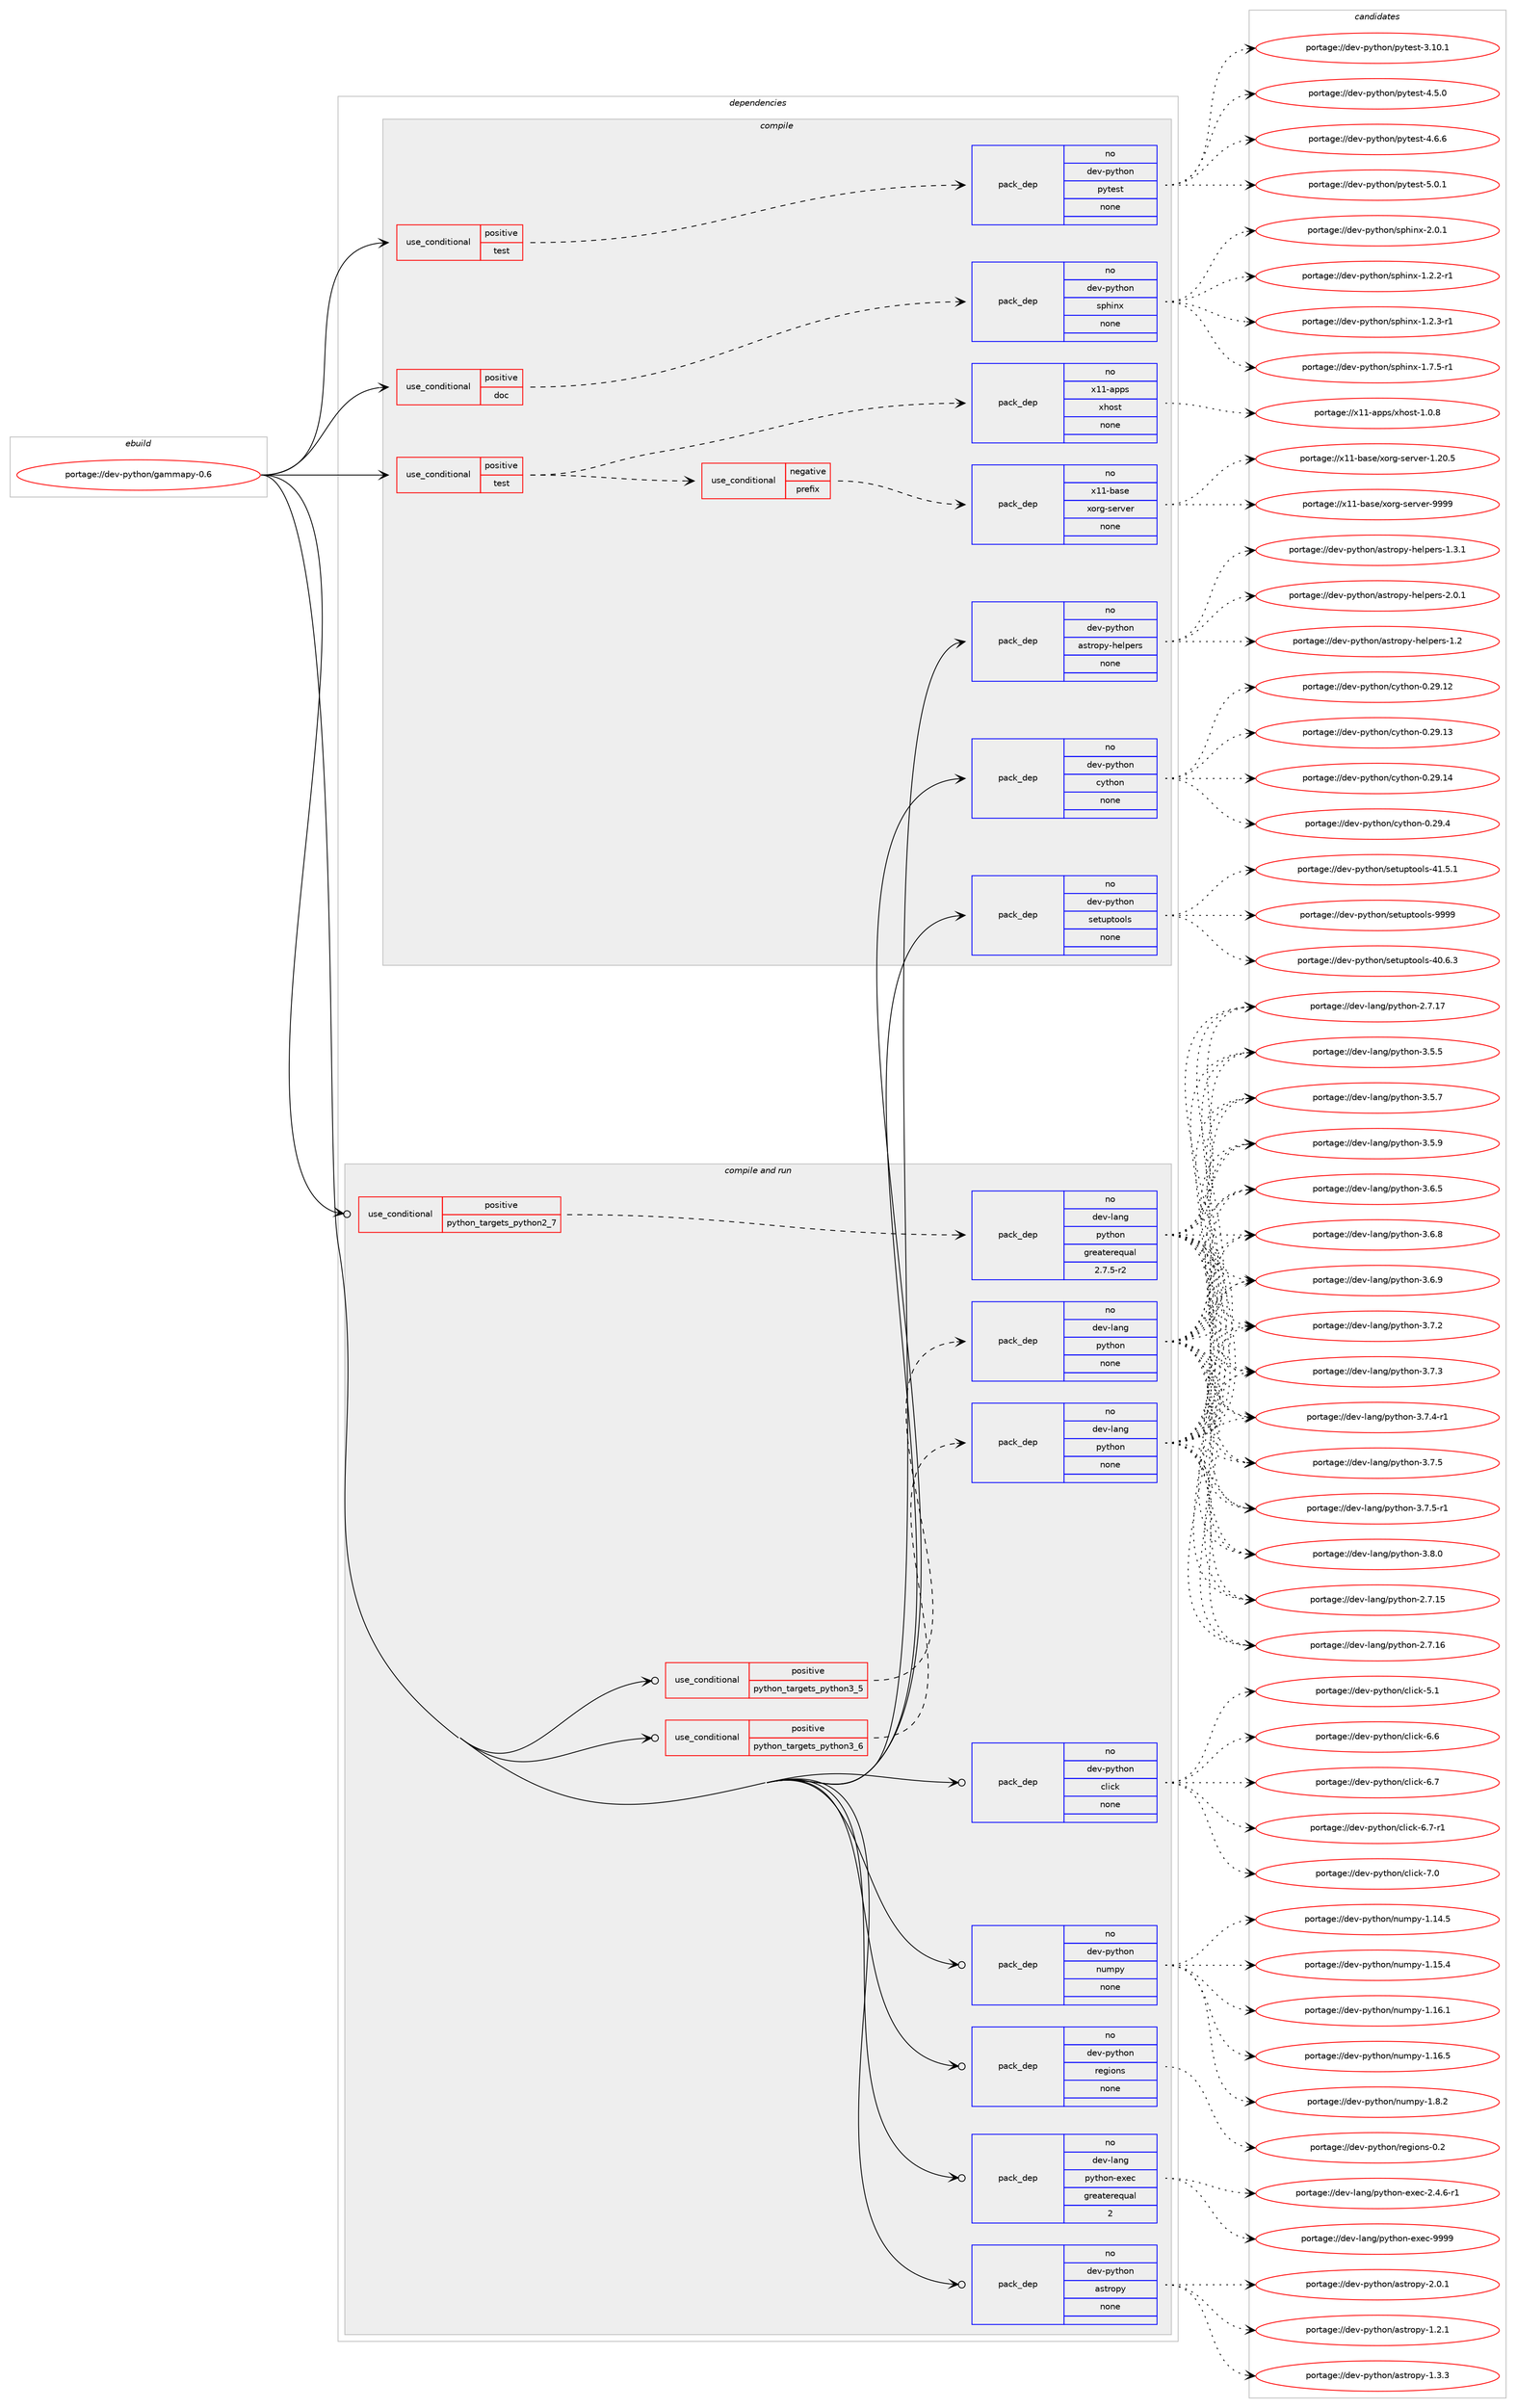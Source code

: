 digraph prolog {

# *************
# Graph options
# *************

newrank=true;
concentrate=true;
compound=true;
graph [rankdir=LR,fontname=Helvetica,fontsize=10,ranksep=1.5];#, ranksep=2.5, nodesep=0.2];
edge  [arrowhead=vee];
node  [fontname=Helvetica,fontsize=10];

# **********
# The ebuild
# **********

subgraph cluster_leftcol {
color=gray;
rank=same;
label=<<i>ebuild</i>>;
id [label="portage://dev-python/gammapy-0.6", color=red, width=4, href="../dev-python/gammapy-0.6.svg"];
}

# ****************
# The dependencies
# ****************

subgraph cluster_midcol {
color=gray;
label=<<i>dependencies</i>>;
subgraph cluster_compile {
fillcolor="#eeeeee";
style=filled;
label=<<i>compile</i>>;
subgraph cond29113 {
dependency140953 [label=<<TABLE BORDER="0" CELLBORDER="1" CELLSPACING="0" CELLPADDING="4"><TR><TD ROWSPAN="3" CELLPADDING="10">use_conditional</TD></TR><TR><TD>positive</TD></TR><TR><TD>doc</TD></TR></TABLE>>, shape=none, color=red];
subgraph pack108524 {
dependency140954 [label=<<TABLE BORDER="0" CELLBORDER="1" CELLSPACING="0" CELLPADDING="4" WIDTH="220"><TR><TD ROWSPAN="6" CELLPADDING="30">pack_dep</TD></TR><TR><TD WIDTH="110">no</TD></TR><TR><TD>dev-python</TD></TR><TR><TD>sphinx</TD></TR><TR><TD>none</TD></TR><TR><TD></TD></TR></TABLE>>, shape=none, color=blue];
}
dependency140953:e -> dependency140954:w [weight=20,style="dashed",arrowhead="vee"];
}
id:e -> dependency140953:w [weight=20,style="solid",arrowhead="vee"];
subgraph cond29114 {
dependency140955 [label=<<TABLE BORDER="0" CELLBORDER="1" CELLSPACING="0" CELLPADDING="4"><TR><TD ROWSPAN="3" CELLPADDING="10">use_conditional</TD></TR><TR><TD>positive</TD></TR><TR><TD>test</TD></TR></TABLE>>, shape=none, color=red];
subgraph cond29115 {
dependency140956 [label=<<TABLE BORDER="0" CELLBORDER="1" CELLSPACING="0" CELLPADDING="4"><TR><TD ROWSPAN="3" CELLPADDING="10">use_conditional</TD></TR><TR><TD>negative</TD></TR><TR><TD>prefix</TD></TR></TABLE>>, shape=none, color=red];
subgraph pack108525 {
dependency140957 [label=<<TABLE BORDER="0" CELLBORDER="1" CELLSPACING="0" CELLPADDING="4" WIDTH="220"><TR><TD ROWSPAN="6" CELLPADDING="30">pack_dep</TD></TR><TR><TD WIDTH="110">no</TD></TR><TR><TD>x11-base</TD></TR><TR><TD>xorg-server</TD></TR><TR><TD>none</TD></TR><TR><TD></TD></TR></TABLE>>, shape=none, color=blue];
}
dependency140956:e -> dependency140957:w [weight=20,style="dashed",arrowhead="vee"];
}
dependency140955:e -> dependency140956:w [weight=20,style="dashed",arrowhead="vee"];
subgraph pack108526 {
dependency140958 [label=<<TABLE BORDER="0" CELLBORDER="1" CELLSPACING="0" CELLPADDING="4" WIDTH="220"><TR><TD ROWSPAN="6" CELLPADDING="30">pack_dep</TD></TR><TR><TD WIDTH="110">no</TD></TR><TR><TD>x11-apps</TD></TR><TR><TD>xhost</TD></TR><TR><TD>none</TD></TR><TR><TD></TD></TR></TABLE>>, shape=none, color=blue];
}
dependency140955:e -> dependency140958:w [weight=20,style="dashed",arrowhead="vee"];
}
id:e -> dependency140955:w [weight=20,style="solid",arrowhead="vee"];
subgraph cond29116 {
dependency140959 [label=<<TABLE BORDER="0" CELLBORDER="1" CELLSPACING="0" CELLPADDING="4"><TR><TD ROWSPAN="3" CELLPADDING="10">use_conditional</TD></TR><TR><TD>positive</TD></TR><TR><TD>test</TD></TR></TABLE>>, shape=none, color=red];
subgraph pack108527 {
dependency140960 [label=<<TABLE BORDER="0" CELLBORDER="1" CELLSPACING="0" CELLPADDING="4" WIDTH="220"><TR><TD ROWSPAN="6" CELLPADDING="30">pack_dep</TD></TR><TR><TD WIDTH="110">no</TD></TR><TR><TD>dev-python</TD></TR><TR><TD>pytest</TD></TR><TR><TD>none</TD></TR><TR><TD></TD></TR></TABLE>>, shape=none, color=blue];
}
dependency140959:e -> dependency140960:w [weight=20,style="dashed",arrowhead="vee"];
}
id:e -> dependency140959:w [weight=20,style="solid",arrowhead="vee"];
subgraph pack108528 {
dependency140961 [label=<<TABLE BORDER="0" CELLBORDER="1" CELLSPACING="0" CELLPADDING="4" WIDTH="220"><TR><TD ROWSPAN="6" CELLPADDING="30">pack_dep</TD></TR><TR><TD WIDTH="110">no</TD></TR><TR><TD>dev-python</TD></TR><TR><TD>astropy-helpers</TD></TR><TR><TD>none</TD></TR><TR><TD></TD></TR></TABLE>>, shape=none, color=blue];
}
id:e -> dependency140961:w [weight=20,style="solid",arrowhead="vee"];
subgraph pack108529 {
dependency140962 [label=<<TABLE BORDER="0" CELLBORDER="1" CELLSPACING="0" CELLPADDING="4" WIDTH="220"><TR><TD ROWSPAN="6" CELLPADDING="30">pack_dep</TD></TR><TR><TD WIDTH="110">no</TD></TR><TR><TD>dev-python</TD></TR><TR><TD>cython</TD></TR><TR><TD>none</TD></TR><TR><TD></TD></TR></TABLE>>, shape=none, color=blue];
}
id:e -> dependency140962:w [weight=20,style="solid",arrowhead="vee"];
subgraph pack108530 {
dependency140963 [label=<<TABLE BORDER="0" CELLBORDER="1" CELLSPACING="0" CELLPADDING="4" WIDTH="220"><TR><TD ROWSPAN="6" CELLPADDING="30">pack_dep</TD></TR><TR><TD WIDTH="110">no</TD></TR><TR><TD>dev-python</TD></TR><TR><TD>setuptools</TD></TR><TR><TD>none</TD></TR><TR><TD></TD></TR></TABLE>>, shape=none, color=blue];
}
id:e -> dependency140963:w [weight=20,style="solid",arrowhead="vee"];
}
subgraph cluster_compileandrun {
fillcolor="#eeeeee";
style=filled;
label=<<i>compile and run</i>>;
subgraph cond29117 {
dependency140964 [label=<<TABLE BORDER="0" CELLBORDER="1" CELLSPACING="0" CELLPADDING="4"><TR><TD ROWSPAN="3" CELLPADDING="10">use_conditional</TD></TR><TR><TD>positive</TD></TR><TR><TD>python_targets_python2_7</TD></TR></TABLE>>, shape=none, color=red];
subgraph pack108531 {
dependency140965 [label=<<TABLE BORDER="0" CELLBORDER="1" CELLSPACING="0" CELLPADDING="4" WIDTH="220"><TR><TD ROWSPAN="6" CELLPADDING="30">pack_dep</TD></TR><TR><TD WIDTH="110">no</TD></TR><TR><TD>dev-lang</TD></TR><TR><TD>python</TD></TR><TR><TD>greaterequal</TD></TR><TR><TD>2.7.5-r2</TD></TR></TABLE>>, shape=none, color=blue];
}
dependency140964:e -> dependency140965:w [weight=20,style="dashed",arrowhead="vee"];
}
id:e -> dependency140964:w [weight=20,style="solid",arrowhead="odotvee"];
subgraph cond29118 {
dependency140966 [label=<<TABLE BORDER="0" CELLBORDER="1" CELLSPACING="0" CELLPADDING="4"><TR><TD ROWSPAN="3" CELLPADDING="10">use_conditional</TD></TR><TR><TD>positive</TD></TR><TR><TD>python_targets_python3_5</TD></TR></TABLE>>, shape=none, color=red];
subgraph pack108532 {
dependency140967 [label=<<TABLE BORDER="0" CELLBORDER="1" CELLSPACING="0" CELLPADDING="4" WIDTH="220"><TR><TD ROWSPAN="6" CELLPADDING="30">pack_dep</TD></TR><TR><TD WIDTH="110">no</TD></TR><TR><TD>dev-lang</TD></TR><TR><TD>python</TD></TR><TR><TD>none</TD></TR><TR><TD></TD></TR></TABLE>>, shape=none, color=blue];
}
dependency140966:e -> dependency140967:w [weight=20,style="dashed",arrowhead="vee"];
}
id:e -> dependency140966:w [weight=20,style="solid",arrowhead="odotvee"];
subgraph cond29119 {
dependency140968 [label=<<TABLE BORDER="0" CELLBORDER="1" CELLSPACING="0" CELLPADDING="4"><TR><TD ROWSPAN="3" CELLPADDING="10">use_conditional</TD></TR><TR><TD>positive</TD></TR><TR><TD>python_targets_python3_6</TD></TR></TABLE>>, shape=none, color=red];
subgraph pack108533 {
dependency140969 [label=<<TABLE BORDER="0" CELLBORDER="1" CELLSPACING="0" CELLPADDING="4" WIDTH="220"><TR><TD ROWSPAN="6" CELLPADDING="30">pack_dep</TD></TR><TR><TD WIDTH="110">no</TD></TR><TR><TD>dev-lang</TD></TR><TR><TD>python</TD></TR><TR><TD>none</TD></TR><TR><TD></TD></TR></TABLE>>, shape=none, color=blue];
}
dependency140968:e -> dependency140969:w [weight=20,style="dashed",arrowhead="vee"];
}
id:e -> dependency140968:w [weight=20,style="solid",arrowhead="odotvee"];
subgraph pack108534 {
dependency140970 [label=<<TABLE BORDER="0" CELLBORDER="1" CELLSPACING="0" CELLPADDING="4" WIDTH="220"><TR><TD ROWSPAN="6" CELLPADDING="30">pack_dep</TD></TR><TR><TD WIDTH="110">no</TD></TR><TR><TD>dev-lang</TD></TR><TR><TD>python-exec</TD></TR><TR><TD>greaterequal</TD></TR><TR><TD>2</TD></TR></TABLE>>, shape=none, color=blue];
}
id:e -> dependency140970:w [weight=20,style="solid",arrowhead="odotvee"];
subgraph pack108535 {
dependency140971 [label=<<TABLE BORDER="0" CELLBORDER="1" CELLSPACING="0" CELLPADDING="4" WIDTH="220"><TR><TD ROWSPAN="6" CELLPADDING="30">pack_dep</TD></TR><TR><TD WIDTH="110">no</TD></TR><TR><TD>dev-python</TD></TR><TR><TD>astropy</TD></TR><TR><TD>none</TD></TR><TR><TD></TD></TR></TABLE>>, shape=none, color=blue];
}
id:e -> dependency140971:w [weight=20,style="solid",arrowhead="odotvee"];
subgraph pack108536 {
dependency140972 [label=<<TABLE BORDER="0" CELLBORDER="1" CELLSPACING="0" CELLPADDING="4" WIDTH="220"><TR><TD ROWSPAN="6" CELLPADDING="30">pack_dep</TD></TR><TR><TD WIDTH="110">no</TD></TR><TR><TD>dev-python</TD></TR><TR><TD>click</TD></TR><TR><TD>none</TD></TR><TR><TD></TD></TR></TABLE>>, shape=none, color=blue];
}
id:e -> dependency140972:w [weight=20,style="solid",arrowhead="odotvee"];
subgraph pack108537 {
dependency140973 [label=<<TABLE BORDER="0" CELLBORDER="1" CELLSPACING="0" CELLPADDING="4" WIDTH="220"><TR><TD ROWSPAN="6" CELLPADDING="30">pack_dep</TD></TR><TR><TD WIDTH="110">no</TD></TR><TR><TD>dev-python</TD></TR><TR><TD>numpy</TD></TR><TR><TD>none</TD></TR><TR><TD></TD></TR></TABLE>>, shape=none, color=blue];
}
id:e -> dependency140973:w [weight=20,style="solid",arrowhead="odotvee"];
subgraph pack108538 {
dependency140974 [label=<<TABLE BORDER="0" CELLBORDER="1" CELLSPACING="0" CELLPADDING="4" WIDTH="220"><TR><TD ROWSPAN="6" CELLPADDING="30">pack_dep</TD></TR><TR><TD WIDTH="110">no</TD></TR><TR><TD>dev-python</TD></TR><TR><TD>regions</TD></TR><TR><TD>none</TD></TR><TR><TD></TD></TR></TABLE>>, shape=none, color=blue];
}
id:e -> dependency140974:w [weight=20,style="solid",arrowhead="odotvee"];
}
subgraph cluster_run {
fillcolor="#eeeeee";
style=filled;
label=<<i>run</i>>;
}
}

# **************
# The candidates
# **************

subgraph cluster_choices {
rank=same;
color=gray;
label=<<i>candidates</i>>;

subgraph choice108524 {
color=black;
nodesep=1;
choiceportage10010111845112121116104111110471151121041051101204549465046504511449 [label="portage://dev-python/sphinx-1.2.2-r1", color=red, width=4,href="../dev-python/sphinx-1.2.2-r1.svg"];
choiceportage10010111845112121116104111110471151121041051101204549465046514511449 [label="portage://dev-python/sphinx-1.2.3-r1", color=red, width=4,href="../dev-python/sphinx-1.2.3-r1.svg"];
choiceportage10010111845112121116104111110471151121041051101204549465546534511449 [label="portage://dev-python/sphinx-1.7.5-r1", color=red, width=4,href="../dev-python/sphinx-1.7.5-r1.svg"];
choiceportage1001011184511212111610411111047115112104105110120455046484649 [label="portage://dev-python/sphinx-2.0.1", color=red, width=4,href="../dev-python/sphinx-2.0.1.svg"];
dependency140954:e -> choiceportage10010111845112121116104111110471151121041051101204549465046504511449:w [style=dotted,weight="100"];
dependency140954:e -> choiceportage10010111845112121116104111110471151121041051101204549465046514511449:w [style=dotted,weight="100"];
dependency140954:e -> choiceportage10010111845112121116104111110471151121041051101204549465546534511449:w [style=dotted,weight="100"];
dependency140954:e -> choiceportage1001011184511212111610411111047115112104105110120455046484649:w [style=dotted,weight="100"];
}
subgraph choice108525 {
color=black;
nodesep=1;
choiceportage1204949459897115101471201111141034511510111411810111445494650484653 [label="portage://x11-base/xorg-server-1.20.5", color=red, width=4,href="../x11-base/xorg-server-1.20.5.svg"];
choiceportage120494945989711510147120111114103451151011141181011144557575757 [label="portage://x11-base/xorg-server-9999", color=red, width=4,href="../x11-base/xorg-server-9999.svg"];
dependency140957:e -> choiceportage1204949459897115101471201111141034511510111411810111445494650484653:w [style=dotted,weight="100"];
dependency140957:e -> choiceportage120494945989711510147120111114103451151011141181011144557575757:w [style=dotted,weight="100"];
}
subgraph choice108526 {
color=black;
nodesep=1;
choiceportage1204949459711211211547120104111115116454946484656 [label="portage://x11-apps/xhost-1.0.8", color=red, width=4,href="../x11-apps/xhost-1.0.8.svg"];
dependency140958:e -> choiceportage1204949459711211211547120104111115116454946484656:w [style=dotted,weight="100"];
}
subgraph choice108527 {
color=black;
nodesep=1;
choiceportage100101118451121211161041111104711212111610111511645514649484649 [label="portage://dev-python/pytest-3.10.1", color=red, width=4,href="../dev-python/pytest-3.10.1.svg"];
choiceportage1001011184511212111610411111047112121116101115116455246534648 [label="portage://dev-python/pytest-4.5.0", color=red, width=4,href="../dev-python/pytest-4.5.0.svg"];
choiceportage1001011184511212111610411111047112121116101115116455246544654 [label="portage://dev-python/pytest-4.6.6", color=red, width=4,href="../dev-python/pytest-4.6.6.svg"];
choiceportage1001011184511212111610411111047112121116101115116455346484649 [label="portage://dev-python/pytest-5.0.1", color=red, width=4,href="../dev-python/pytest-5.0.1.svg"];
dependency140960:e -> choiceportage100101118451121211161041111104711212111610111511645514649484649:w [style=dotted,weight="100"];
dependency140960:e -> choiceportage1001011184511212111610411111047112121116101115116455246534648:w [style=dotted,weight="100"];
dependency140960:e -> choiceportage1001011184511212111610411111047112121116101115116455246544654:w [style=dotted,weight="100"];
dependency140960:e -> choiceportage1001011184511212111610411111047112121116101115116455346484649:w [style=dotted,weight="100"];
}
subgraph choice108528 {
color=black;
nodesep=1;
choiceportage1001011184511212111610411111047971151161141111121214510410110811210111411545494650 [label="portage://dev-python/astropy-helpers-1.2", color=red, width=4,href="../dev-python/astropy-helpers-1.2.svg"];
choiceportage10010111845112121116104111110479711511611411111212145104101108112101114115454946514649 [label="portage://dev-python/astropy-helpers-1.3.1", color=red, width=4,href="../dev-python/astropy-helpers-1.3.1.svg"];
choiceportage10010111845112121116104111110479711511611411111212145104101108112101114115455046484649 [label="portage://dev-python/astropy-helpers-2.0.1", color=red, width=4,href="../dev-python/astropy-helpers-2.0.1.svg"];
dependency140961:e -> choiceportage1001011184511212111610411111047971151161141111121214510410110811210111411545494650:w [style=dotted,weight="100"];
dependency140961:e -> choiceportage10010111845112121116104111110479711511611411111212145104101108112101114115454946514649:w [style=dotted,weight="100"];
dependency140961:e -> choiceportage10010111845112121116104111110479711511611411111212145104101108112101114115455046484649:w [style=dotted,weight="100"];
}
subgraph choice108529 {
color=black;
nodesep=1;
choiceportage1001011184511212111610411111047991211161041111104548465057464950 [label="portage://dev-python/cython-0.29.12", color=red, width=4,href="../dev-python/cython-0.29.12.svg"];
choiceportage1001011184511212111610411111047991211161041111104548465057464951 [label="portage://dev-python/cython-0.29.13", color=red, width=4,href="../dev-python/cython-0.29.13.svg"];
choiceportage1001011184511212111610411111047991211161041111104548465057464952 [label="portage://dev-python/cython-0.29.14", color=red, width=4,href="../dev-python/cython-0.29.14.svg"];
choiceportage10010111845112121116104111110479912111610411111045484650574652 [label="portage://dev-python/cython-0.29.4", color=red, width=4,href="../dev-python/cython-0.29.4.svg"];
dependency140962:e -> choiceportage1001011184511212111610411111047991211161041111104548465057464950:w [style=dotted,weight="100"];
dependency140962:e -> choiceportage1001011184511212111610411111047991211161041111104548465057464951:w [style=dotted,weight="100"];
dependency140962:e -> choiceportage1001011184511212111610411111047991211161041111104548465057464952:w [style=dotted,weight="100"];
dependency140962:e -> choiceportage10010111845112121116104111110479912111610411111045484650574652:w [style=dotted,weight="100"];
}
subgraph choice108530 {
color=black;
nodesep=1;
choiceportage100101118451121211161041111104711510111611711211611111110811545524846544651 [label="portage://dev-python/setuptools-40.6.3", color=red, width=4,href="../dev-python/setuptools-40.6.3.svg"];
choiceportage100101118451121211161041111104711510111611711211611111110811545524946534649 [label="portage://dev-python/setuptools-41.5.1", color=red, width=4,href="../dev-python/setuptools-41.5.1.svg"];
choiceportage10010111845112121116104111110471151011161171121161111111081154557575757 [label="portage://dev-python/setuptools-9999", color=red, width=4,href="../dev-python/setuptools-9999.svg"];
dependency140963:e -> choiceportage100101118451121211161041111104711510111611711211611111110811545524846544651:w [style=dotted,weight="100"];
dependency140963:e -> choiceportage100101118451121211161041111104711510111611711211611111110811545524946534649:w [style=dotted,weight="100"];
dependency140963:e -> choiceportage10010111845112121116104111110471151011161171121161111111081154557575757:w [style=dotted,weight="100"];
}
subgraph choice108531 {
color=black;
nodesep=1;
choiceportage10010111845108971101034711212111610411111045504655464953 [label="portage://dev-lang/python-2.7.15", color=red, width=4,href="../dev-lang/python-2.7.15.svg"];
choiceportage10010111845108971101034711212111610411111045504655464954 [label="portage://dev-lang/python-2.7.16", color=red, width=4,href="../dev-lang/python-2.7.16.svg"];
choiceportage10010111845108971101034711212111610411111045504655464955 [label="portage://dev-lang/python-2.7.17", color=red, width=4,href="../dev-lang/python-2.7.17.svg"];
choiceportage100101118451089711010347112121116104111110455146534653 [label="portage://dev-lang/python-3.5.5", color=red, width=4,href="../dev-lang/python-3.5.5.svg"];
choiceportage100101118451089711010347112121116104111110455146534655 [label="portage://dev-lang/python-3.5.7", color=red, width=4,href="../dev-lang/python-3.5.7.svg"];
choiceportage100101118451089711010347112121116104111110455146534657 [label="portage://dev-lang/python-3.5.9", color=red, width=4,href="../dev-lang/python-3.5.9.svg"];
choiceportage100101118451089711010347112121116104111110455146544653 [label="portage://dev-lang/python-3.6.5", color=red, width=4,href="../dev-lang/python-3.6.5.svg"];
choiceportage100101118451089711010347112121116104111110455146544656 [label="portage://dev-lang/python-3.6.8", color=red, width=4,href="../dev-lang/python-3.6.8.svg"];
choiceportage100101118451089711010347112121116104111110455146544657 [label="portage://dev-lang/python-3.6.9", color=red, width=4,href="../dev-lang/python-3.6.9.svg"];
choiceportage100101118451089711010347112121116104111110455146554650 [label="portage://dev-lang/python-3.7.2", color=red, width=4,href="../dev-lang/python-3.7.2.svg"];
choiceportage100101118451089711010347112121116104111110455146554651 [label="portage://dev-lang/python-3.7.3", color=red, width=4,href="../dev-lang/python-3.7.3.svg"];
choiceportage1001011184510897110103471121211161041111104551465546524511449 [label="portage://dev-lang/python-3.7.4-r1", color=red, width=4,href="../dev-lang/python-3.7.4-r1.svg"];
choiceportage100101118451089711010347112121116104111110455146554653 [label="portage://dev-lang/python-3.7.5", color=red, width=4,href="../dev-lang/python-3.7.5.svg"];
choiceportage1001011184510897110103471121211161041111104551465546534511449 [label="portage://dev-lang/python-3.7.5-r1", color=red, width=4,href="../dev-lang/python-3.7.5-r1.svg"];
choiceportage100101118451089711010347112121116104111110455146564648 [label="portage://dev-lang/python-3.8.0", color=red, width=4,href="../dev-lang/python-3.8.0.svg"];
dependency140965:e -> choiceportage10010111845108971101034711212111610411111045504655464953:w [style=dotted,weight="100"];
dependency140965:e -> choiceportage10010111845108971101034711212111610411111045504655464954:w [style=dotted,weight="100"];
dependency140965:e -> choiceportage10010111845108971101034711212111610411111045504655464955:w [style=dotted,weight="100"];
dependency140965:e -> choiceportage100101118451089711010347112121116104111110455146534653:w [style=dotted,weight="100"];
dependency140965:e -> choiceportage100101118451089711010347112121116104111110455146534655:w [style=dotted,weight="100"];
dependency140965:e -> choiceportage100101118451089711010347112121116104111110455146534657:w [style=dotted,weight="100"];
dependency140965:e -> choiceportage100101118451089711010347112121116104111110455146544653:w [style=dotted,weight="100"];
dependency140965:e -> choiceportage100101118451089711010347112121116104111110455146544656:w [style=dotted,weight="100"];
dependency140965:e -> choiceportage100101118451089711010347112121116104111110455146544657:w [style=dotted,weight="100"];
dependency140965:e -> choiceportage100101118451089711010347112121116104111110455146554650:w [style=dotted,weight="100"];
dependency140965:e -> choiceportage100101118451089711010347112121116104111110455146554651:w [style=dotted,weight="100"];
dependency140965:e -> choiceportage1001011184510897110103471121211161041111104551465546524511449:w [style=dotted,weight="100"];
dependency140965:e -> choiceportage100101118451089711010347112121116104111110455146554653:w [style=dotted,weight="100"];
dependency140965:e -> choiceportage1001011184510897110103471121211161041111104551465546534511449:w [style=dotted,weight="100"];
dependency140965:e -> choiceportage100101118451089711010347112121116104111110455146564648:w [style=dotted,weight="100"];
}
subgraph choice108532 {
color=black;
nodesep=1;
choiceportage10010111845108971101034711212111610411111045504655464953 [label="portage://dev-lang/python-2.7.15", color=red, width=4,href="../dev-lang/python-2.7.15.svg"];
choiceportage10010111845108971101034711212111610411111045504655464954 [label="portage://dev-lang/python-2.7.16", color=red, width=4,href="../dev-lang/python-2.7.16.svg"];
choiceportage10010111845108971101034711212111610411111045504655464955 [label="portage://dev-lang/python-2.7.17", color=red, width=4,href="../dev-lang/python-2.7.17.svg"];
choiceportage100101118451089711010347112121116104111110455146534653 [label="portage://dev-lang/python-3.5.5", color=red, width=4,href="../dev-lang/python-3.5.5.svg"];
choiceportage100101118451089711010347112121116104111110455146534655 [label="portage://dev-lang/python-3.5.7", color=red, width=4,href="../dev-lang/python-3.5.7.svg"];
choiceportage100101118451089711010347112121116104111110455146534657 [label="portage://dev-lang/python-3.5.9", color=red, width=4,href="../dev-lang/python-3.5.9.svg"];
choiceportage100101118451089711010347112121116104111110455146544653 [label="portage://dev-lang/python-3.6.5", color=red, width=4,href="../dev-lang/python-3.6.5.svg"];
choiceportage100101118451089711010347112121116104111110455146544656 [label="portage://dev-lang/python-3.6.8", color=red, width=4,href="../dev-lang/python-3.6.8.svg"];
choiceportage100101118451089711010347112121116104111110455146544657 [label="portage://dev-lang/python-3.6.9", color=red, width=4,href="../dev-lang/python-3.6.9.svg"];
choiceportage100101118451089711010347112121116104111110455146554650 [label="portage://dev-lang/python-3.7.2", color=red, width=4,href="../dev-lang/python-3.7.2.svg"];
choiceportage100101118451089711010347112121116104111110455146554651 [label="portage://dev-lang/python-3.7.3", color=red, width=4,href="../dev-lang/python-3.7.3.svg"];
choiceportage1001011184510897110103471121211161041111104551465546524511449 [label="portage://dev-lang/python-3.7.4-r1", color=red, width=4,href="../dev-lang/python-3.7.4-r1.svg"];
choiceportage100101118451089711010347112121116104111110455146554653 [label="portage://dev-lang/python-3.7.5", color=red, width=4,href="../dev-lang/python-3.7.5.svg"];
choiceportage1001011184510897110103471121211161041111104551465546534511449 [label="portage://dev-lang/python-3.7.5-r1", color=red, width=4,href="../dev-lang/python-3.7.5-r1.svg"];
choiceportage100101118451089711010347112121116104111110455146564648 [label="portage://dev-lang/python-3.8.0", color=red, width=4,href="../dev-lang/python-3.8.0.svg"];
dependency140967:e -> choiceportage10010111845108971101034711212111610411111045504655464953:w [style=dotted,weight="100"];
dependency140967:e -> choiceportage10010111845108971101034711212111610411111045504655464954:w [style=dotted,weight="100"];
dependency140967:e -> choiceportage10010111845108971101034711212111610411111045504655464955:w [style=dotted,weight="100"];
dependency140967:e -> choiceportage100101118451089711010347112121116104111110455146534653:w [style=dotted,weight="100"];
dependency140967:e -> choiceportage100101118451089711010347112121116104111110455146534655:w [style=dotted,weight="100"];
dependency140967:e -> choiceportage100101118451089711010347112121116104111110455146534657:w [style=dotted,weight="100"];
dependency140967:e -> choiceportage100101118451089711010347112121116104111110455146544653:w [style=dotted,weight="100"];
dependency140967:e -> choiceportage100101118451089711010347112121116104111110455146544656:w [style=dotted,weight="100"];
dependency140967:e -> choiceportage100101118451089711010347112121116104111110455146544657:w [style=dotted,weight="100"];
dependency140967:e -> choiceportage100101118451089711010347112121116104111110455146554650:w [style=dotted,weight="100"];
dependency140967:e -> choiceportage100101118451089711010347112121116104111110455146554651:w [style=dotted,weight="100"];
dependency140967:e -> choiceportage1001011184510897110103471121211161041111104551465546524511449:w [style=dotted,weight="100"];
dependency140967:e -> choiceportage100101118451089711010347112121116104111110455146554653:w [style=dotted,weight="100"];
dependency140967:e -> choiceportage1001011184510897110103471121211161041111104551465546534511449:w [style=dotted,weight="100"];
dependency140967:e -> choiceportage100101118451089711010347112121116104111110455146564648:w [style=dotted,weight="100"];
}
subgraph choice108533 {
color=black;
nodesep=1;
choiceportage10010111845108971101034711212111610411111045504655464953 [label="portage://dev-lang/python-2.7.15", color=red, width=4,href="../dev-lang/python-2.7.15.svg"];
choiceportage10010111845108971101034711212111610411111045504655464954 [label="portage://dev-lang/python-2.7.16", color=red, width=4,href="../dev-lang/python-2.7.16.svg"];
choiceportage10010111845108971101034711212111610411111045504655464955 [label="portage://dev-lang/python-2.7.17", color=red, width=4,href="../dev-lang/python-2.7.17.svg"];
choiceportage100101118451089711010347112121116104111110455146534653 [label="portage://dev-lang/python-3.5.5", color=red, width=4,href="../dev-lang/python-3.5.5.svg"];
choiceportage100101118451089711010347112121116104111110455146534655 [label="portage://dev-lang/python-3.5.7", color=red, width=4,href="../dev-lang/python-3.5.7.svg"];
choiceportage100101118451089711010347112121116104111110455146534657 [label="portage://dev-lang/python-3.5.9", color=red, width=4,href="../dev-lang/python-3.5.9.svg"];
choiceportage100101118451089711010347112121116104111110455146544653 [label="portage://dev-lang/python-3.6.5", color=red, width=4,href="../dev-lang/python-3.6.5.svg"];
choiceportage100101118451089711010347112121116104111110455146544656 [label="portage://dev-lang/python-3.6.8", color=red, width=4,href="../dev-lang/python-3.6.8.svg"];
choiceportage100101118451089711010347112121116104111110455146544657 [label="portage://dev-lang/python-3.6.9", color=red, width=4,href="../dev-lang/python-3.6.9.svg"];
choiceportage100101118451089711010347112121116104111110455146554650 [label="portage://dev-lang/python-3.7.2", color=red, width=4,href="../dev-lang/python-3.7.2.svg"];
choiceportage100101118451089711010347112121116104111110455146554651 [label="portage://dev-lang/python-3.7.3", color=red, width=4,href="../dev-lang/python-3.7.3.svg"];
choiceportage1001011184510897110103471121211161041111104551465546524511449 [label="portage://dev-lang/python-3.7.4-r1", color=red, width=4,href="../dev-lang/python-3.7.4-r1.svg"];
choiceportage100101118451089711010347112121116104111110455146554653 [label="portage://dev-lang/python-3.7.5", color=red, width=4,href="../dev-lang/python-3.7.5.svg"];
choiceportage1001011184510897110103471121211161041111104551465546534511449 [label="portage://dev-lang/python-3.7.5-r1", color=red, width=4,href="../dev-lang/python-3.7.5-r1.svg"];
choiceportage100101118451089711010347112121116104111110455146564648 [label="portage://dev-lang/python-3.8.0", color=red, width=4,href="../dev-lang/python-3.8.0.svg"];
dependency140969:e -> choiceportage10010111845108971101034711212111610411111045504655464953:w [style=dotted,weight="100"];
dependency140969:e -> choiceportage10010111845108971101034711212111610411111045504655464954:w [style=dotted,weight="100"];
dependency140969:e -> choiceportage10010111845108971101034711212111610411111045504655464955:w [style=dotted,weight="100"];
dependency140969:e -> choiceportage100101118451089711010347112121116104111110455146534653:w [style=dotted,weight="100"];
dependency140969:e -> choiceportage100101118451089711010347112121116104111110455146534655:w [style=dotted,weight="100"];
dependency140969:e -> choiceportage100101118451089711010347112121116104111110455146534657:w [style=dotted,weight="100"];
dependency140969:e -> choiceportage100101118451089711010347112121116104111110455146544653:w [style=dotted,weight="100"];
dependency140969:e -> choiceportage100101118451089711010347112121116104111110455146544656:w [style=dotted,weight="100"];
dependency140969:e -> choiceportage100101118451089711010347112121116104111110455146544657:w [style=dotted,weight="100"];
dependency140969:e -> choiceportage100101118451089711010347112121116104111110455146554650:w [style=dotted,weight="100"];
dependency140969:e -> choiceportage100101118451089711010347112121116104111110455146554651:w [style=dotted,weight="100"];
dependency140969:e -> choiceportage1001011184510897110103471121211161041111104551465546524511449:w [style=dotted,weight="100"];
dependency140969:e -> choiceportage100101118451089711010347112121116104111110455146554653:w [style=dotted,weight="100"];
dependency140969:e -> choiceportage1001011184510897110103471121211161041111104551465546534511449:w [style=dotted,weight="100"];
dependency140969:e -> choiceportage100101118451089711010347112121116104111110455146564648:w [style=dotted,weight="100"];
}
subgraph choice108534 {
color=black;
nodesep=1;
choiceportage10010111845108971101034711212111610411111045101120101994550465246544511449 [label="portage://dev-lang/python-exec-2.4.6-r1", color=red, width=4,href="../dev-lang/python-exec-2.4.6-r1.svg"];
choiceportage10010111845108971101034711212111610411111045101120101994557575757 [label="portage://dev-lang/python-exec-9999", color=red, width=4,href="../dev-lang/python-exec-9999.svg"];
dependency140970:e -> choiceportage10010111845108971101034711212111610411111045101120101994550465246544511449:w [style=dotted,weight="100"];
dependency140970:e -> choiceportage10010111845108971101034711212111610411111045101120101994557575757:w [style=dotted,weight="100"];
}
subgraph choice108535 {
color=black;
nodesep=1;
choiceportage100101118451121211161041111104797115116114111112121454946504649 [label="portage://dev-python/astropy-1.2.1", color=red, width=4,href="../dev-python/astropy-1.2.1.svg"];
choiceportage100101118451121211161041111104797115116114111112121454946514651 [label="portage://dev-python/astropy-1.3.3", color=red, width=4,href="../dev-python/astropy-1.3.3.svg"];
choiceportage100101118451121211161041111104797115116114111112121455046484649 [label="portage://dev-python/astropy-2.0.1", color=red, width=4,href="../dev-python/astropy-2.0.1.svg"];
dependency140971:e -> choiceportage100101118451121211161041111104797115116114111112121454946504649:w [style=dotted,weight="100"];
dependency140971:e -> choiceportage100101118451121211161041111104797115116114111112121454946514651:w [style=dotted,weight="100"];
dependency140971:e -> choiceportage100101118451121211161041111104797115116114111112121455046484649:w [style=dotted,weight="100"];
}
subgraph choice108536 {
color=black;
nodesep=1;
choiceportage1001011184511212111610411111047991081059910745534649 [label="portage://dev-python/click-5.1", color=red, width=4,href="../dev-python/click-5.1.svg"];
choiceportage1001011184511212111610411111047991081059910745544654 [label="portage://dev-python/click-6.6", color=red, width=4,href="../dev-python/click-6.6.svg"];
choiceportage1001011184511212111610411111047991081059910745544655 [label="portage://dev-python/click-6.7", color=red, width=4,href="../dev-python/click-6.7.svg"];
choiceportage10010111845112121116104111110479910810599107455446554511449 [label="portage://dev-python/click-6.7-r1", color=red, width=4,href="../dev-python/click-6.7-r1.svg"];
choiceportage1001011184511212111610411111047991081059910745554648 [label="portage://dev-python/click-7.0", color=red, width=4,href="../dev-python/click-7.0.svg"];
dependency140972:e -> choiceportage1001011184511212111610411111047991081059910745534649:w [style=dotted,weight="100"];
dependency140972:e -> choiceportage1001011184511212111610411111047991081059910745544654:w [style=dotted,weight="100"];
dependency140972:e -> choiceportage1001011184511212111610411111047991081059910745544655:w [style=dotted,weight="100"];
dependency140972:e -> choiceportage10010111845112121116104111110479910810599107455446554511449:w [style=dotted,weight="100"];
dependency140972:e -> choiceportage1001011184511212111610411111047991081059910745554648:w [style=dotted,weight="100"];
}
subgraph choice108537 {
color=black;
nodesep=1;
choiceportage100101118451121211161041111104711011710911212145494649524653 [label="portage://dev-python/numpy-1.14.5", color=red, width=4,href="../dev-python/numpy-1.14.5.svg"];
choiceportage100101118451121211161041111104711011710911212145494649534652 [label="portage://dev-python/numpy-1.15.4", color=red, width=4,href="../dev-python/numpy-1.15.4.svg"];
choiceportage100101118451121211161041111104711011710911212145494649544649 [label="portage://dev-python/numpy-1.16.1", color=red, width=4,href="../dev-python/numpy-1.16.1.svg"];
choiceportage100101118451121211161041111104711011710911212145494649544653 [label="portage://dev-python/numpy-1.16.5", color=red, width=4,href="../dev-python/numpy-1.16.5.svg"];
choiceportage1001011184511212111610411111047110117109112121454946564650 [label="portage://dev-python/numpy-1.8.2", color=red, width=4,href="../dev-python/numpy-1.8.2.svg"];
dependency140973:e -> choiceportage100101118451121211161041111104711011710911212145494649524653:w [style=dotted,weight="100"];
dependency140973:e -> choiceportage100101118451121211161041111104711011710911212145494649534652:w [style=dotted,weight="100"];
dependency140973:e -> choiceportage100101118451121211161041111104711011710911212145494649544649:w [style=dotted,weight="100"];
dependency140973:e -> choiceportage100101118451121211161041111104711011710911212145494649544653:w [style=dotted,weight="100"];
dependency140973:e -> choiceportage1001011184511212111610411111047110117109112121454946564650:w [style=dotted,weight="100"];
}
subgraph choice108538 {
color=black;
nodesep=1;
choiceportage100101118451121211161041111104711410110310511111011545484650 [label="portage://dev-python/regions-0.2", color=red, width=4,href="../dev-python/regions-0.2.svg"];
dependency140974:e -> choiceportage100101118451121211161041111104711410110310511111011545484650:w [style=dotted,weight="100"];
}
}

}
